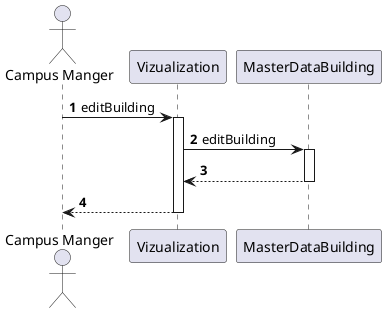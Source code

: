 @startuml processLevel1
'https://plantuml.com/sequence-diagram

autonumber
actor "Campus Manger" as CM
participant Vizualization
participant MasterDataBuilding

CM -> Vizualization : editBuilding
activate Vizualization

Vizualization -> MasterDataBuilding : editBuilding
activate MasterDataBuilding

MasterDataBuilding --> Vizualization
deactivate MasterDataBuilding

Vizualization --> CM
deactivate Vizualization

@enduml
